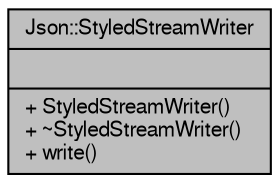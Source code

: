 digraph "Json::StyledStreamWriter"
{
  edge [fontname="FreeSans",fontsize="10",labelfontname="FreeSans",labelfontsize="10"];
  node [fontname="FreeSans",fontsize="10",shape=record];
  Node1 [label="{Json::StyledStreamWriter\n||+ StyledStreamWriter()\l+ ~StyledStreamWriter()\l+ write()\l}",height=0.2,width=0.4,color="black", fillcolor="grey75", style="filled" fontcolor="black"];
}
